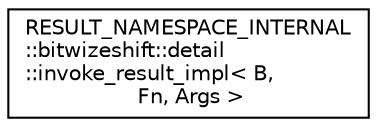 digraph "Graphical Class Hierarchy"
{
 // LATEX_PDF_SIZE
  edge [fontname="Helvetica",fontsize="10",labelfontname="Helvetica",labelfontsize="10"];
  node [fontname="Helvetica",fontsize="10",shape=record];
  rankdir="LR";
  Node0 [label="RESULT_NAMESPACE_INTERNAL\l::bitwizeshift::detail\l::invoke_result_impl\< B,\l Fn, Args \>",height=0.2,width=0.4,color="black", fillcolor="white", style="filled",URL="$d9/d10/structRESULT__NAMESPACE__INTERNAL_1_1bitwizeshift_1_1detail_1_1invoke__result__impl.html",tooltip=" "];
}

